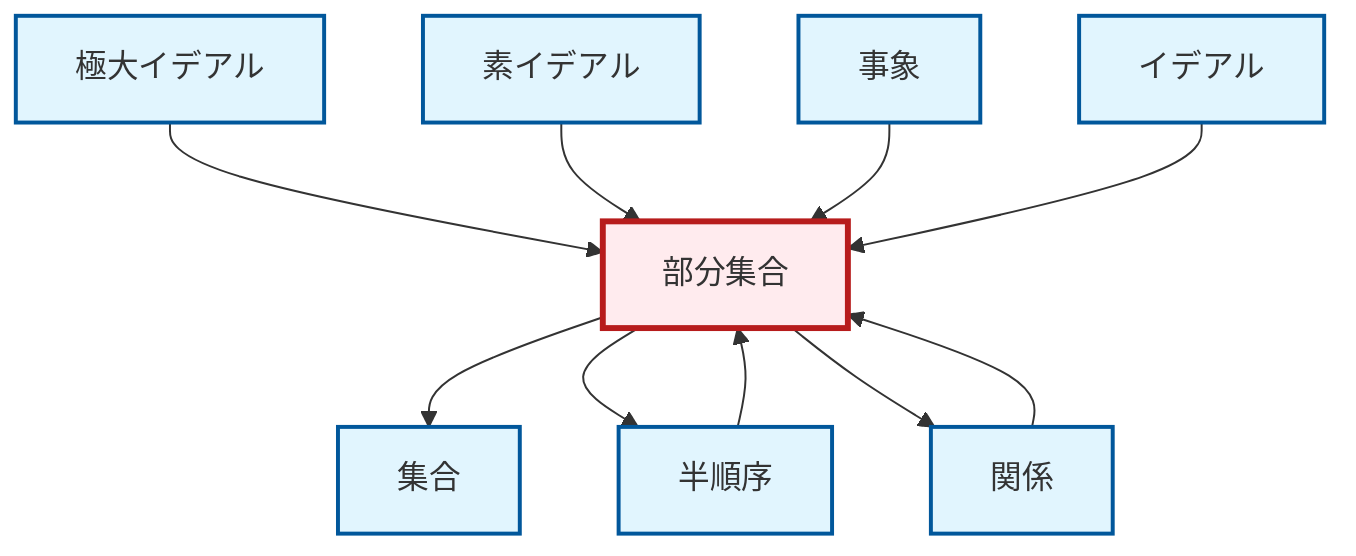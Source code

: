graph TD
    classDef definition fill:#e1f5fe,stroke:#01579b,stroke-width:2px
    classDef theorem fill:#f3e5f5,stroke:#4a148c,stroke-width:2px
    classDef axiom fill:#fff3e0,stroke:#e65100,stroke-width:2px
    classDef example fill:#e8f5e9,stroke:#1b5e20,stroke-width:2px
    classDef current fill:#ffebee,stroke:#b71c1c,stroke-width:3px
    def-set["集合"]:::definition
    def-subset["部分集合"]:::definition
    def-event["事象"]:::definition
    def-maximal-ideal["極大イデアル"]:::definition
    def-partial-order["半順序"]:::definition
    def-relation["関係"]:::definition
    def-ideal["イデアル"]:::definition
    def-prime-ideal["素イデアル"]:::definition
    def-subset --> def-set
    def-maximal-ideal --> def-subset
    def-partial-order --> def-subset
    def-relation --> def-subset
    def-prime-ideal --> def-subset
    def-event --> def-subset
    def-subset --> def-partial-order
    def-ideal --> def-subset
    def-subset --> def-relation
    class def-subset current
